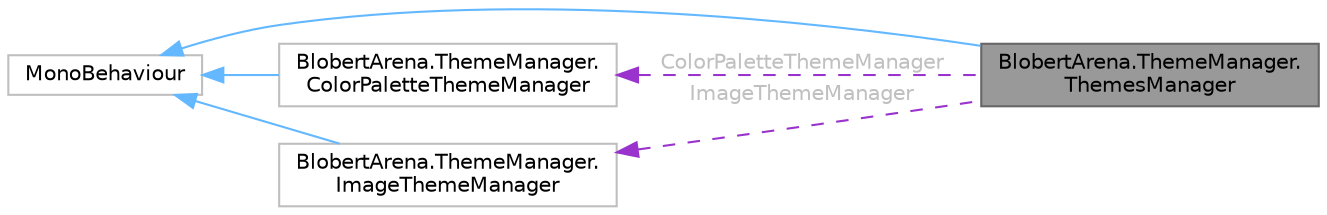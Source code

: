 digraph "BlobertArena.ThemeManager.ThemesManager"
{
 // LATEX_PDF_SIZE
  bgcolor="transparent";
  edge [fontname=Helvetica,fontsize=10,labelfontname=Helvetica,labelfontsize=10];
  node [fontname=Helvetica,fontsize=10,shape=box,height=0.2,width=0.4];
  rankdir="LR";
  Node1 [id="Node000001",label="BlobertArena.ThemeManager.\lThemesManager",height=0.2,width=0.4,color="gray40", fillcolor="grey60", style="filled", fontcolor="black",tooltip=" "];
  Node2 -> Node1 [id="edge1_Node000001_Node000002",dir="back",color="steelblue1",style="solid",tooltip=" "];
  Node2 [id="Node000002",label="MonoBehaviour",height=0.2,width=0.4,color="grey75", fillcolor="white", style="filled",tooltip=" "];
  Node3 -> Node1 [id="edge2_Node000001_Node000003",dir="back",color="darkorchid3",style="dashed",tooltip=" ",label=" ColorPaletteThemeManager",fontcolor="grey" ];
  Node3 [id="Node000003",label="BlobertArena.ThemeManager.\lColorPaletteThemeManager",height=0.2,width=0.4,color="grey75", fillcolor="white", style="filled",URL="$class_blobert_arena_1_1_theme_manager_1_1_color_palette_theme_manager.html",tooltip=" "];
  Node2 -> Node3 [id="edge3_Node000003_Node000002",dir="back",color="steelblue1",style="solid",tooltip=" "];
  Node4 -> Node1 [id="edge4_Node000001_Node000004",dir="back",color="darkorchid3",style="dashed",tooltip=" ",label=" ImageThemeManager",fontcolor="grey" ];
  Node4 [id="Node000004",label="BlobertArena.ThemeManager.\lImageThemeManager",height=0.2,width=0.4,color="grey75", fillcolor="white", style="filled",URL="$class_blobert_arena_1_1_theme_manager_1_1_image_theme_manager.html",tooltip=" "];
  Node2 -> Node4 [id="edge5_Node000004_Node000002",dir="back",color="steelblue1",style="solid",tooltip=" "];
}
